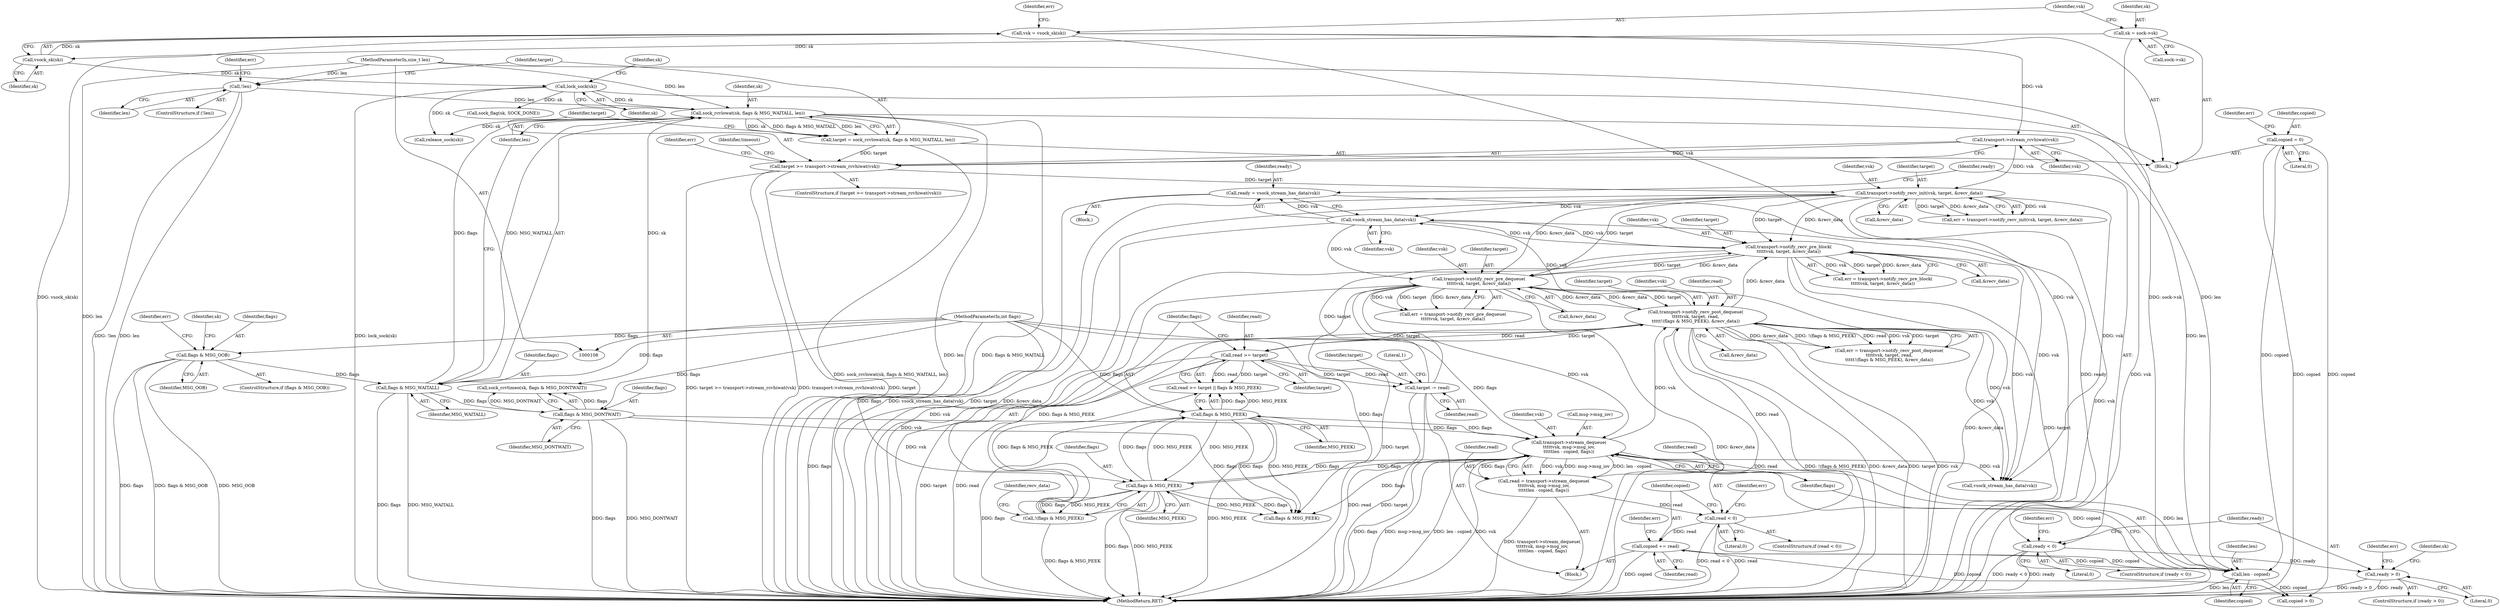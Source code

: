 digraph "0_linux_d5e0d0f607a7a029c6563a0470d88255c89a8d11@API" {
"1000243" [label="(Call,ready = vsock_stream_has_data(vsk))"];
"1000245" [label="(Call,vsock_stream_has_data(vsk))"];
"1000363" [label="(Call,transport->notify_recv_pre_block(\n\t\t\t\t\tvsk, target, &recv_data))"];
"1000223" [label="(Call,transport->notify_recv_init(vsk, target, &recv_data))"];
"1000203" [label="(Call,transport->stream_rcvhiwat(vsk))"];
"1000129" [label="(Call,vsk = vsock_sk(sk))"];
"1000131" [label="(Call,vsock_sk(sk))"];
"1000124" [label="(Call,sk = sock->sk)"];
"1000201" [label="(Call,target >= transport->stream_rcvhiwat(vsk))"];
"1000192" [label="(Call,target = sock_rcvlowat(sk, flags & MSG_WAITALL, len))"];
"1000194" [label="(Call,sock_rcvlowat(sk, flags & MSG_WAITALL, len))"];
"1000141" [label="(Call,lock_sock(sk))"];
"1000196" [label="(Call,flags & MSG_WAITALL)"];
"1000164" [label="(Call,flags & MSG_OOB)"];
"1000113" [label="(MethodParameterIn,int flags)"];
"1000185" [label="(Call,!len)"];
"1000112" [label="(MethodParameterIn,size_t len)"];
"1000326" [label="(Call,target -= read)"];
"1000319" [label="(Call,read >= target)"];
"1000302" [label="(Call,transport->notify_recv_post_dequeue(\n\t\t\t\t\tvsk, target, read,\n\t\t\t\t\t!(flags & MSG_PEEK), &recv_data))"];
"1000278" [label="(Call,transport->stream_dequeue(\n\t\t\t\t\tvsk, msg->msg_iov,\n\t\t\t\t\tlen - copied, flags))"];
"1000266" [label="(Call,transport->notify_recv_pre_dequeue(\n\t\t\t\t\tvsk, target, &recv_data))"];
"1000283" [label="(Call,len - copied)"];
"1000297" [label="(Call,copied += read)"];
"1000288" [label="(Call,read < 0)"];
"1000276" [label="(Call,read = transport->stream_dequeue(\n\t\t\t\t\tvsk, msg->msg_iov,\n\t\t\t\t\tlen - copied, flags))"];
"1000218" [label="(Call,copied = 0)"];
"1000215" [label="(Call,flags & MSG_DONTWAIT)"];
"1000322" [label="(Call,flags & MSG_PEEK)"];
"1000307" [label="(Call,flags & MSG_PEEK)"];
"1000306" [label="(Call,!(flags & MSG_PEEK))"];
"1000248" [label="(Call,ready < 0)"];
"1000259" [label="(Call,ready > 0)"];
"1000224" [label="(Identifier,vsk)"];
"1000204" [label="(Identifier,vsk)"];
"1000283" [label="(Call,len - copied)"];
"1000124" [label="(Call,sk = sock->sk)"];
"1000241" [label="(Block,)"];
"1000226" [label="(Call,&recv_data)"];
"1000279" [label="(Identifier,vsk)"];
"1000277" [label="(Identifier,read)"];
"1000134" [label="(Identifier,err)"];
"1000203" [label="(Call,transport->stream_rcvhiwat(vsk))"];
"1000264" [label="(Call,err = transport->notify_recv_pre_dequeue(\n\t\t\t\t\tvsk, target, &recv_data))"];
"1000166" [label="(Identifier,MSG_OOB)"];
"1000335" [label="(Identifier,sk)"];
"1000250" [label="(Literal,0)"];
"1000129" [label="(Call,vsk = vsock_sk(sk))"];
"1000364" [label="(Identifier,vsk)"];
"1000201" [label="(Call,target >= transport->stream_rcvhiwat(vsk))"];
"1000302" [label="(Call,transport->notify_recv_post_dequeue(\n\t\t\t\t\tvsk, target, read,\n\t\t\t\t\t!(flags & MSG_PEEK), &recv_data))"];
"1000428" [label="(Call,copied > 0)"];
"1000213" [label="(Call,sock_rcvtimeo(sk, flags & MSG_DONTWAIT))"];
"1000301" [label="(Identifier,err)"];
"1000260" [label="(Identifier,ready)"];
"1000298" [label="(Identifier,copied)"];
"1000297" [label="(Call,copied += read)"];
"1000132" [label="(Identifier,sk)"];
"1000268" [label="(Identifier,target)"];
"1000434" [label="(Call,flags & MSG_PEEK)"];
"1000225" [label="(Identifier,target)"];
"1000308" [label="(Identifier,flags)"];
"1000246" [label="(Identifier,vsk)"];
"1000322" [label="(Call,flags & MSG_PEEK)"];
"1000131" [label="(Call,vsock_sk(sk))"];
"1000222" [label="(Identifier,err)"];
"1000185" [label="(Call,!len)"];
"1000199" [label="(Identifier,len)"];
"1000165" [label="(Identifier,flags)"];
"1000361" [label="(Call,err = transport->notify_recv_pre_block(\n\t\t\t\t\tvsk, target, &recv_data))"];
"1000258" [label="(ControlStructure,if (ready > 0))"];
"1000299" [label="(Identifier,read)"];
"1000194" [label="(Call,sock_rcvlowat(sk, flags & MSG_WAITALL, len))"];
"1000265" [label="(Identifier,err)"];
"1000366" [label="(Call,&recv_data)"];
"1000324" [label="(Identifier,MSG_PEEK)"];
"1000286" [label="(Identifier,flags)"];
"1000253" [label="(Identifier,err)"];
"1000212" [label="(Identifier,timeout)"];
"1000198" [label="(Identifier,MSG_WAITALL)"];
"1000261" [label="(Literal,0)"];
"1000327" [label="(Identifier,target)"];
"1000217" [label="(Identifier,MSG_DONTWAIT)"];
"1000259" [label="(Call,ready > 0)"];
"1000189" [label="(Identifier,err)"];
"1000323" [label="(Identifier,flags)"];
"1000245" [label="(Call,vsock_stream_has_data(vsk))"];
"1000326" [label="(Call,target -= read)"];
"1000306" [label="(Call,!(flags & MSG_PEEK))"];
"1000284" [label="(Identifier,len)"];
"1000300" [label="(Call,err = transport->notify_recv_post_dequeue(\n\t\t\t\t\tvsk, target, read,\n\t\t\t\t\t!(flags & MSG_PEEK), &recv_data))"];
"1000303" [label="(Identifier,vsk)"];
"1000287" [label="(ControlStructure,if (read < 0))"];
"1000305" [label="(Identifier,read)"];
"1000216" [label="(Identifier,flags)"];
"1000151" [label="(Call,sock_flag(sk, SOCK_DONE))"];
"1000169" [label="(Identifier,err)"];
"1000267" [label="(Identifier,vsk)"];
"1000114" [label="(Block,)"];
"1000285" [label="(Identifier,copied)"];
"1000141" [label="(Call,lock_sock(sk))"];
"1000200" [label="(ControlStructure,if (target >= transport->stream_rcvhiwat(vsk)))"];
"1000186" [label="(Identifier,len)"];
"1000184" [label="(ControlStructure,if (!len))"];
"1000309" [label="(Identifier,MSG_PEEK)"];
"1000195" [label="(Identifier,sk)"];
"1000447" [label="(Call,vsock_stream_has_data(vsk))"];
"1000142" [label="(Identifier,sk)"];
"1000269" [label="(Call,&recv_data)"];
"1000266" [label="(Call,transport->notify_recv_pre_dequeue(\n\t\t\t\t\tvsk, target, &recv_data))"];
"1000240" [label="(Literal,1)"];
"1000475" [label="(MethodReturn,RET)"];
"1000126" [label="(Call,sock->sk)"];
"1000197" [label="(Identifier,flags)"];
"1000248" [label="(Call,ready < 0)"];
"1000244" [label="(Identifier,ready)"];
"1000363" [label="(Call,transport->notify_recv_pre_block(\n\t\t\t\t\tvsk, target, &recv_data))"];
"1000176" [label="(Identifier,sk)"];
"1000318" [label="(Call,read >= target || flags & MSG_PEEK)"];
"1000146" [label="(Identifier,sk)"];
"1000290" [label="(Literal,0)"];
"1000112" [label="(MethodParameterIn,size_t len)"];
"1000196" [label="(Call,flags & MSG_WAITALL)"];
"1000163" [label="(ControlStructure,if (flags & MSG_OOB))"];
"1000293" [label="(Identifier,err)"];
"1000223" [label="(Call,transport->notify_recv_init(vsk, target, &recv_data))"];
"1000304" [label="(Identifier,target)"];
"1000365" [label="(Identifier,target)"];
"1000193" [label="(Identifier,target)"];
"1000471" [label="(Call,release_sock(sk))"];
"1000207" [label="(Identifier,err)"];
"1000276" [label="(Call,read = transport->stream_dequeue(\n\t\t\t\t\tvsk, msg->msg_iov,\n\t\t\t\t\tlen - copied, flags))"];
"1000320" [label="(Identifier,read)"];
"1000262" [label="(Block,)"];
"1000288" [label="(Call,read < 0)"];
"1000192" [label="(Call,target = sock_rcvlowat(sk, flags & MSG_WAITALL, len))"];
"1000289" [label="(Identifier,read)"];
"1000280" [label="(Call,msg->msg_iov)"];
"1000321" [label="(Identifier,target)"];
"1000220" [label="(Literal,0)"];
"1000218" [label="(Call,copied = 0)"];
"1000125" [label="(Identifier,sk)"];
"1000247" [label="(ControlStructure,if (ready < 0))"];
"1000164" [label="(Call,flags & MSG_OOB)"];
"1000219" [label="(Identifier,copied)"];
"1000311" [label="(Identifier,recv_data)"];
"1000130" [label="(Identifier,vsk)"];
"1000328" [label="(Identifier,read)"];
"1000249" [label="(Identifier,ready)"];
"1000221" [label="(Call,err = transport->notify_recv_init(vsk, target, &recv_data))"];
"1000215" [label="(Call,flags & MSG_DONTWAIT)"];
"1000319" [label="(Call,read >= target)"];
"1000113" [label="(MethodParameterIn,int flags)"];
"1000243" [label="(Call,ready = vsock_stream_has_data(vsk))"];
"1000278" [label="(Call,transport->stream_dequeue(\n\t\t\t\t\tvsk, msg->msg_iov,\n\t\t\t\t\tlen - copied, flags))"];
"1000307" [label="(Call,flags & MSG_PEEK)"];
"1000202" [label="(Identifier,target)"];
"1000310" [label="(Call,&recv_data)"];
"1000243" -> "1000241"  [label="AST: "];
"1000243" -> "1000245"  [label="CFG: "];
"1000244" -> "1000243"  [label="AST: "];
"1000245" -> "1000243"  [label="AST: "];
"1000249" -> "1000243"  [label="CFG: "];
"1000243" -> "1000475"  [label="DDG: vsock_stream_has_data(vsk)"];
"1000245" -> "1000243"  [label="DDG: vsk"];
"1000243" -> "1000248"  [label="DDG: ready"];
"1000245" -> "1000246"  [label="CFG: "];
"1000246" -> "1000245"  [label="AST: "];
"1000245" -> "1000475"  [label="DDG: vsk"];
"1000363" -> "1000245"  [label="DDG: vsk"];
"1000302" -> "1000245"  [label="DDG: vsk"];
"1000223" -> "1000245"  [label="DDG: vsk"];
"1000245" -> "1000266"  [label="DDG: vsk"];
"1000245" -> "1000363"  [label="DDG: vsk"];
"1000245" -> "1000447"  [label="DDG: vsk"];
"1000363" -> "1000361"  [label="AST: "];
"1000363" -> "1000366"  [label="CFG: "];
"1000364" -> "1000363"  [label="AST: "];
"1000365" -> "1000363"  [label="AST: "];
"1000366" -> "1000363"  [label="AST: "];
"1000361" -> "1000363"  [label="CFG: "];
"1000363" -> "1000475"  [label="DDG: target"];
"1000363" -> "1000475"  [label="DDG: vsk"];
"1000363" -> "1000475"  [label="DDG: &recv_data"];
"1000363" -> "1000266"  [label="DDG: target"];
"1000363" -> "1000266"  [label="DDG: &recv_data"];
"1000363" -> "1000361"  [label="DDG: vsk"];
"1000363" -> "1000361"  [label="DDG: target"];
"1000363" -> "1000361"  [label="DDG: &recv_data"];
"1000223" -> "1000363"  [label="DDG: target"];
"1000223" -> "1000363"  [label="DDG: &recv_data"];
"1000326" -> "1000363"  [label="DDG: target"];
"1000302" -> "1000363"  [label="DDG: &recv_data"];
"1000363" -> "1000447"  [label="DDG: vsk"];
"1000223" -> "1000221"  [label="AST: "];
"1000223" -> "1000226"  [label="CFG: "];
"1000224" -> "1000223"  [label="AST: "];
"1000225" -> "1000223"  [label="AST: "];
"1000226" -> "1000223"  [label="AST: "];
"1000221" -> "1000223"  [label="CFG: "];
"1000223" -> "1000475"  [label="DDG: target"];
"1000223" -> "1000475"  [label="DDG: &recv_data"];
"1000223" -> "1000475"  [label="DDG: vsk"];
"1000223" -> "1000221"  [label="DDG: vsk"];
"1000223" -> "1000221"  [label="DDG: target"];
"1000223" -> "1000221"  [label="DDG: &recv_data"];
"1000203" -> "1000223"  [label="DDG: vsk"];
"1000201" -> "1000223"  [label="DDG: target"];
"1000223" -> "1000266"  [label="DDG: target"];
"1000223" -> "1000266"  [label="DDG: &recv_data"];
"1000223" -> "1000447"  [label="DDG: vsk"];
"1000203" -> "1000201"  [label="AST: "];
"1000203" -> "1000204"  [label="CFG: "];
"1000204" -> "1000203"  [label="AST: "];
"1000201" -> "1000203"  [label="CFG: "];
"1000203" -> "1000475"  [label="DDG: vsk"];
"1000203" -> "1000201"  [label="DDG: vsk"];
"1000129" -> "1000203"  [label="DDG: vsk"];
"1000129" -> "1000114"  [label="AST: "];
"1000129" -> "1000131"  [label="CFG: "];
"1000130" -> "1000129"  [label="AST: "];
"1000131" -> "1000129"  [label="AST: "];
"1000134" -> "1000129"  [label="CFG: "];
"1000129" -> "1000475"  [label="DDG: vsk"];
"1000129" -> "1000475"  [label="DDG: vsock_sk(sk)"];
"1000131" -> "1000129"  [label="DDG: sk"];
"1000131" -> "1000132"  [label="CFG: "];
"1000132" -> "1000131"  [label="AST: "];
"1000124" -> "1000131"  [label="DDG: sk"];
"1000131" -> "1000141"  [label="DDG: sk"];
"1000124" -> "1000114"  [label="AST: "];
"1000124" -> "1000126"  [label="CFG: "];
"1000125" -> "1000124"  [label="AST: "];
"1000126" -> "1000124"  [label="AST: "];
"1000130" -> "1000124"  [label="CFG: "];
"1000124" -> "1000475"  [label="DDG: sock->sk"];
"1000201" -> "1000200"  [label="AST: "];
"1000202" -> "1000201"  [label="AST: "];
"1000207" -> "1000201"  [label="CFG: "];
"1000212" -> "1000201"  [label="CFG: "];
"1000201" -> "1000475"  [label="DDG: target >= transport->stream_rcvhiwat(vsk)"];
"1000201" -> "1000475"  [label="DDG: transport->stream_rcvhiwat(vsk)"];
"1000201" -> "1000475"  [label="DDG: target"];
"1000192" -> "1000201"  [label="DDG: target"];
"1000192" -> "1000114"  [label="AST: "];
"1000192" -> "1000194"  [label="CFG: "];
"1000193" -> "1000192"  [label="AST: "];
"1000194" -> "1000192"  [label="AST: "];
"1000202" -> "1000192"  [label="CFG: "];
"1000192" -> "1000475"  [label="DDG: sock_rcvlowat(sk, flags & MSG_WAITALL, len)"];
"1000194" -> "1000192"  [label="DDG: sk"];
"1000194" -> "1000192"  [label="DDG: flags & MSG_WAITALL"];
"1000194" -> "1000192"  [label="DDG: len"];
"1000194" -> "1000199"  [label="CFG: "];
"1000195" -> "1000194"  [label="AST: "];
"1000196" -> "1000194"  [label="AST: "];
"1000199" -> "1000194"  [label="AST: "];
"1000194" -> "1000475"  [label="DDG: len"];
"1000194" -> "1000475"  [label="DDG: flags & MSG_WAITALL"];
"1000141" -> "1000194"  [label="DDG: sk"];
"1000196" -> "1000194"  [label="DDG: flags"];
"1000196" -> "1000194"  [label="DDG: MSG_WAITALL"];
"1000185" -> "1000194"  [label="DDG: len"];
"1000112" -> "1000194"  [label="DDG: len"];
"1000194" -> "1000213"  [label="DDG: sk"];
"1000194" -> "1000283"  [label="DDG: len"];
"1000194" -> "1000471"  [label="DDG: sk"];
"1000141" -> "1000114"  [label="AST: "];
"1000141" -> "1000142"  [label="CFG: "];
"1000142" -> "1000141"  [label="AST: "];
"1000146" -> "1000141"  [label="CFG: "];
"1000141" -> "1000475"  [label="DDG: lock_sock(sk)"];
"1000141" -> "1000151"  [label="DDG: sk"];
"1000141" -> "1000471"  [label="DDG: sk"];
"1000196" -> "1000198"  [label="CFG: "];
"1000197" -> "1000196"  [label="AST: "];
"1000198" -> "1000196"  [label="AST: "];
"1000199" -> "1000196"  [label="CFG: "];
"1000196" -> "1000475"  [label="DDG: flags"];
"1000196" -> "1000475"  [label="DDG: MSG_WAITALL"];
"1000164" -> "1000196"  [label="DDG: flags"];
"1000113" -> "1000196"  [label="DDG: flags"];
"1000196" -> "1000215"  [label="DDG: flags"];
"1000164" -> "1000163"  [label="AST: "];
"1000164" -> "1000166"  [label="CFG: "];
"1000165" -> "1000164"  [label="AST: "];
"1000166" -> "1000164"  [label="AST: "];
"1000169" -> "1000164"  [label="CFG: "];
"1000176" -> "1000164"  [label="CFG: "];
"1000164" -> "1000475"  [label="DDG: flags & MSG_OOB"];
"1000164" -> "1000475"  [label="DDG: MSG_OOB"];
"1000164" -> "1000475"  [label="DDG: flags"];
"1000113" -> "1000164"  [label="DDG: flags"];
"1000113" -> "1000108"  [label="AST: "];
"1000113" -> "1000475"  [label="DDG: flags"];
"1000113" -> "1000215"  [label="DDG: flags"];
"1000113" -> "1000278"  [label="DDG: flags"];
"1000113" -> "1000307"  [label="DDG: flags"];
"1000113" -> "1000322"  [label="DDG: flags"];
"1000113" -> "1000434"  [label="DDG: flags"];
"1000185" -> "1000184"  [label="AST: "];
"1000185" -> "1000186"  [label="CFG: "];
"1000186" -> "1000185"  [label="AST: "];
"1000189" -> "1000185"  [label="CFG: "];
"1000193" -> "1000185"  [label="CFG: "];
"1000185" -> "1000475"  [label="DDG: !len"];
"1000185" -> "1000475"  [label="DDG: len"];
"1000112" -> "1000185"  [label="DDG: len"];
"1000112" -> "1000108"  [label="AST: "];
"1000112" -> "1000475"  [label="DDG: len"];
"1000112" -> "1000283"  [label="DDG: len"];
"1000326" -> "1000262"  [label="AST: "];
"1000326" -> "1000328"  [label="CFG: "];
"1000327" -> "1000326"  [label="AST: "];
"1000328" -> "1000326"  [label="AST: "];
"1000240" -> "1000326"  [label="CFG: "];
"1000326" -> "1000475"  [label="DDG: read"];
"1000326" -> "1000475"  [label="DDG: target"];
"1000326" -> "1000266"  [label="DDG: target"];
"1000319" -> "1000326"  [label="DDG: read"];
"1000319" -> "1000326"  [label="DDG: target"];
"1000319" -> "1000318"  [label="AST: "];
"1000319" -> "1000321"  [label="CFG: "];
"1000320" -> "1000319"  [label="AST: "];
"1000321" -> "1000319"  [label="AST: "];
"1000323" -> "1000319"  [label="CFG: "];
"1000318" -> "1000319"  [label="CFG: "];
"1000319" -> "1000475"  [label="DDG: target"];
"1000319" -> "1000475"  [label="DDG: read"];
"1000319" -> "1000318"  [label="DDG: read"];
"1000319" -> "1000318"  [label="DDG: target"];
"1000302" -> "1000319"  [label="DDG: read"];
"1000302" -> "1000319"  [label="DDG: target"];
"1000302" -> "1000300"  [label="AST: "];
"1000302" -> "1000310"  [label="CFG: "];
"1000303" -> "1000302"  [label="AST: "];
"1000304" -> "1000302"  [label="AST: "];
"1000305" -> "1000302"  [label="AST: "];
"1000306" -> "1000302"  [label="AST: "];
"1000310" -> "1000302"  [label="AST: "];
"1000300" -> "1000302"  [label="CFG: "];
"1000302" -> "1000475"  [label="DDG: &recv_data"];
"1000302" -> "1000475"  [label="DDG: target"];
"1000302" -> "1000475"  [label="DDG: vsk"];
"1000302" -> "1000475"  [label="DDG: read"];
"1000302" -> "1000475"  [label="DDG: !(flags & MSG_PEEK)"];
"1000302" -> "1000266"  [label="DDG: &recv_data"];
"1000302" -> "1000300"  [label="DDG: &recv_data"];
"1000302" -> "1000300"  [label="DDG: !(flags & MSG_PEEK)"];
"1000302" -> "1000300"  [label="DDG: read"];
"1000302" -> "1000300"  [label="DDG: vsk"];
"1000302" -> "1000300"  [label="DDG: target"];
"1000278" -> "1000302"  [label="DDG: vsk"];
"1000266" -> "1000302"  [label="DDG: target"];
"1000266" -> "1000302"  [label="DDG: &recv_data"];
"1000288" -> "1000302"  [label="DDG: read"];
"1000306" -> "1000302"  [label="DDG: flags & MSG_PEEK"];
"1000302" -> "1000447"  [label="DDG: vsk"];
"1000278" -> "1000276"  [label="AST: "];
"1000278" -> "1000286"  [label="CFG: "];
"1000279" -> "1000278"  [label="AST: "];
"1000280" -> "1000278"  [label="AST: "];
"1000283" -> "1000278"  [label="AST: "];
"1000286" -> "1000278"  [label="AST: "];
"1000276" -> "1000278"  [label="CFG: "];
"1000278" -> "1000475"  [label="DDG: flags"];
"1000278" -> "1000475"  [label="DDG: msg->msg_iov"];
"1000278" -> "1000475"  [label="DDG: len - copied"];
"1000278" -> "1000475"  [label="DDG: vsk"];
"1000278" -> "1000276"  [label="DDG: vsk"];
"1000278" -> "1000276"  [label="DDG: msg->msg_iov"];
"1000278" -> "1000276"  [label="DDG: len - copied"];
"1000278" -> "1000276"  [label="DDG: flags"];
"1000266" -> "1000278"  [label="DDG: vsk"];
"1000283" -> "1000278"  [label="DDG: len"];
"1000283" -> "1000278"  [label="DDG: copied"];
"1000215" -> "1000278"  [label="DDG: flags"];
"1000322" -> "1000278"  [label="DDG: flags"];
"1000307" -> "1000278"  [label="DDG: flags"];
"1000278" -> "1000307"  [label="DDG: flags"];
"1000278" -> "1000434"  [label="DDG: flags"];
"1000278" -> "1000447"  [label="DDG: vsk"];
"1000266" -> "1000264"  [label="AST: "];
"1000266" -> "1000269"  [label="CFG: "];
"1000267" -> "1000266"  [label="AST: "];
"1000268" -> "1000266"  [label="AST: "];
"1000269" -> "1000266"  [label="AST: "];
"1000264" -> "1000266"  [label="CFG: "];
"1000266" -> "1000475"  [label="DDG: &recv_data"];
"1000266" -> "1000475"  [label="DDG: vsk"];
"1000266" -> "1000475"  [label="DDG: target"];
"1000266" -> "1000264"  [label="DDG: vsk"];
"1000266" -> "1000264"  [label="DDG: target"];
"1000266" -> "1000264"  [label="DDG: &recv_data"];
"1000266" -> "1000447"  [label="DDG: vsk"];
"1000283" -> "1000285"  [label="CFG: "];
"1000284" -> "1000283"  [label="AST: "];
"1000285" -> "1000283"  [label="AST: "];
"1000286" -> "1000283"  [label="CFG: "];
"1000283" -> "1000475"  [label="DDG: len"];
"1000297" -> "1000283"  [label="DDG: copied"];
"1000218" -> "1000283"  [label="DDG: copied"];
"1000283" -> "1000297"  [label="DDG: copied"];
"1000283" -> "1000428"  [label="DDG: copied"];
"1000297" -> "1000262"  [label="AST: "];
"1000297" -> "1000299"  [label="CFG: "];
"1000298" -> "1000297"  [label="AST: "];
"1000299" -> "1000297"  [label="AST: "];
"1000301" -> "1000297"  [label="CFG: "];
"1000297" -> "1000475"  [label="DDG: copied"];
"1000288" -> "1000297"  [label="DDG: read"];
"1000297" -> "1000428"  [label="DDG: copied"];
"1000288" -> "1000287"  [label="AST: "];
"1000288" -> "1000290"  [label="CFG: "];
"1000289" -> "1000288"  [label="AST: "];
"1000290" -> "1000288"  [label="AST: "];
"1000293" -> "1000288"  [label="CFG: "];
"1000298" -> "1000288"  [label="CFG: "];
"1000288" -> "1000475"  [label="DDG: read"];
"1000288" -> "1000475"  [label="DDG: read < 0"];
"1000276" -> "1000288"  [label="DDG: read"];
"1000276" -> "1000262"  [label="AST: "];
"1000277" -> "1000276"  [label="AST: "];
"1000289" -> "1000276"  [label="CFG: "];
"1000276" -> "1000475"  [label="DDG: transport->stream_dequeue(\n\t\t\t\t\tvsk, msg->msg_iov,\n\t\t\t\t\tlen - copied, flags)"];
"1000218" -> "1000114"  [label="AST: "];
"1000218" -> "1000220"  [label="CFG: "];
"1000219" -> "1000218"  [label="AST: "];
"1000220" -> "1000218"  [label="AST: "];
"1000222" -> "1000218"  [label="CFG: "];
"1000218" -> "1000475"  [label="DDG: copied"];
"1000218" -> "1000428"  [label="DDG: copied"];
"1000215" -> "1000213"  [label="AST: "];
"1000215" -> "1000217"  [label="CFG: "];
"1000216" -> "1000215"  [label="AST: "];
"1000217" -> "1000215"  [label="AST: "];
"1000213" -> "1000215"  [label="CFG: "];
"1000215" -> "1000475"  [label="DDG: flags"];
"1000215" -> "1000475"  [label="DDG: MSG_DONTWAIT"];
"1000215" -> "1000213"  [label="DDG: flags"];
"1000215" -> "1000213"  [label="DDG: MSG_DONTWAIT"];
"1000215" -> "1000434"  [label="DDG: flags"];
"1000322" -> "1000318"  [label="AST: "];
"1000322" -> "1000324"  [label="CFG: "];
"1000323" -> "1000322"  [label="AST: "];
"1000324" -> "1000322"  [label="AST: "];
"1000318" -> "1000322"  [label="CFG: "];
"1000322" -> "1000475"  [label="DDG: MSG_PEEK"];
"1000322" -> "1000475"  [label="DDG: flags"];
"1000322" -> "1000307"  [label="DDG: MSG_PEEK"];
"1000322" -> "1000318"  [label="DDG: flags"];
"1000322" -> "1000318"  [label="DDG: MSG_PEEK"];
"1000307" -> "1000322"  [label="DDG: flags"];
"1000307" -> "1000322"  [label="DDG: MSG_PEEK"];
"1000322" -> "1000434"  [label="DDG: flags"];
"1000322" -> "1000434"  [label="DDG: MSG_PEEK"];
"1000307" -> "1000306"  [label="AST: "];
"1000307" -> "1000309"  [label="CFG: "];
"1000308" -> "1000307"  [label="AST: "];
"1000309" -> "1000307"  [label="AST: "];
"1000306" -> "1000307"  [label="CFG: "];
"1000307" -> "1000475"  [label="DDG: MSG_PEEK"];
"1000307" -> "1000475"  [label="DDG: flags"];
"1000307" -> "1000306"  [label="DDG: flags"];
"1000307" -> "1000306"  [label="DDG: MSG_PEEK"];
"1000307" -> "1000434"  [label="DDG: flags"];
"1000307" -> "1000434"  [label="DDG: MSG_PEEK"];
"1000311" -> "1000306"  [label="CFG: "];
"1000306" -> "1000475"  [label="DDG: flags & MSG_PEEK"];
"1000306" -> "1000318"  [label="DDG: flags & MSG_PEEK"];
"1000248" -> "1000247"  [label="AST: "];
"1000248" -> "1000250"  [label="CFG: "];
"1000249" -> "1000248"  [label="AST: "];
"1000250" -> "1000248"  [label="AST: "];
"1000253" -> "1000248"  [label="CFG: "];
"1000260" -> "1000248"  [label="CFG: "];
"1000248" -> "1000475"  [label="DDG: ready < 0"];
"1000248" -> "1000475"  [label="DDG: ready"];
"1000248" -> "1000259"  [label="DDG: ready"];
"1000259" -> "1000258"  [label="AST: "];
"1000259" -> "1000261"  [label="CFG: "];
"1000260" -> "1000259"  [label="AST: "];
"1000261" -> "1000259"  [label="AST: "];
"1000265" -> "1000259"  [label="CFG: "];
"1000335" -> "1000259"  [label="CFG: "];
"1000259" -> "1000475"  [label="DDG: ready > 0"];
"1000259" -> "1000475"  [label="DDG: ready"];
}
